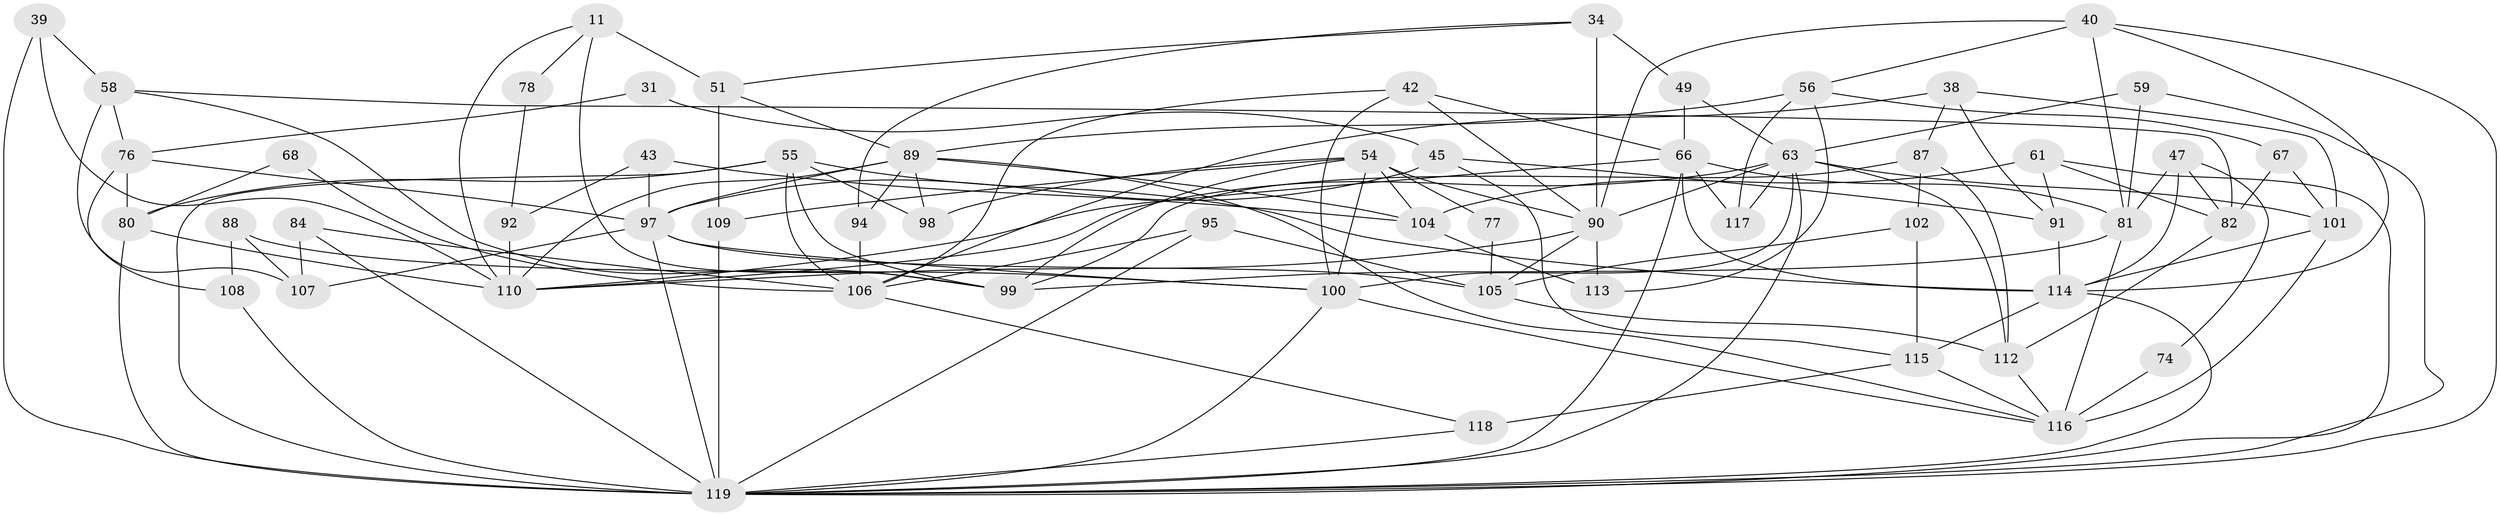 // original degree distribution, {4: 0.2857142857142857, 2: 0.13445378151260504, 3: 0.2605042016806723, 5: 0.19327731092436976, 6: 0.08403361344537816, 7: 0.03361344537815126, 12: 0.008403361344537815}
// Generated by graph-tools (version 1.1) at 2025/52/03/09/25 04:52:16]
// undirected, 59 vertices, 140 edges
graph export_dot {
graph [start="1"]
  node [color=gray90,style=filled];
  11;
  31;
  34;
  38;
  39;
  40;
  42 [super="+41"];
  43 [super="+4"];
  45;
  47;
  49 [super="+28"];
  51 [super="+13"];
  54 [super="+12+23"];
  55 [super="+22"];
  56 [super="+6"];
  58 [super="+33"];
  59 [super="+52"];
  61;
  63;
  66 [super="+36"];
  67 [super="+30"];
  68;
  74;
  76 [super="+53"];
  77;
  78;
  80 [super="+19+48"];
  81 [super="+8"];
  82;
  84;
  87;
  88 [super="+44"];
  89 [super="+83"];
  90 [super="+14+73"];
  91 [super="+27"];
  92;
  94 [super="+46"];
  95;
  97 [super="+20+62+70"];
  98 [super="+3"];
  99 [super="+2+29"];
  100 [super="+5+64"];
  101 [super="+71"];
  102;
  104 [super="+15+65"];
  105;
  106 [super="+50"];
  107;
  108;
  109;
  110 [super="+79+85"];
  112;
  113 [super="+60"];
  114 [super="+96"];
  115 [super="+93"];
  116 [super="+57+103"];
  117;
  118 [super="+86"];
  119 [super="+111+24+75"];
  11 -- 51 [weight=2];
  11 -- 110;
  11 -- 78;
  11 -- 99;
  31 -- 45;
  31 -- 76;
  34 -- 49 [weight=2];
  34 -- 51;
  34 -- 90;
  34 -- 94;
  38 -- 87;
  38 -- 106;
  38 -- 101;
  38 -- 91;
  39 -- 58;
  39 -- 119;
  39 -- 110;
  40 -- 81;
  40 -- 56;
  40 -- 119;
  40 -- 90;
  40 -- 114;
  42 -- 66;
  42 -- 90;
  42 -- 100;
  42 -- 106;
  43 -- 92 [weight=2];
  43 -- 104 [weight=2];
  43 -- 97 [weight=2];
  45 -- 91;
  45 -- 97 [weight=2];
  45 -- 115;
  47 -- 81;
  47 -- 114;
  47 -- 74;
  47 -- 82;
  49 -- 63;
  49 -- 66;
  51 -- 89;
  51 -- 109;
  54 -- 90;
  54 -- 98;
  54 -- 99;
  54 -- 109;
  54 -- 104 [weight=2];
  54 -- 100 [weight=3];
  54 -- 77;
  55 -- 80;
  55 -- 99 [weight=2];
  55 -- 98;
  55 -- 106 [weight=2];
  55 -- 119;
  55 -- 114;
  56 -- 117 [weight=2];
  56 -- 67;
  56 -- 113;
  56 -- 89;
  58 -- 99;
  58 -- 107 [weight=2];
  58 -- 82;
  58 -- 76;
  59 -- 63;
  59 -- 81;
  59 -- 119;
  61 -- 82;
  61 -- 91;
  61 -- 104;
  61 -- 119;
  63 -- 101 [weight=2];
  63 -- 112;
  63 -- 117;
  63 -- 119;
  63 -- 90 [weight=3];
  63 -- 100;
  63 -- 110;
  66 -- 114 [weight=2];
  66 -- 110;
  66 -- 81;
  66 -- 117;
  66 -- 119;
  67 -- 82;
  67 -- 101;
  68 -- 80;
  68 -- 106;
  74 -- 116;
  76 -- 80 [weight=2];
  76 -- 108;
  76 -- 97;
  77 -- 105;
  78 -- 92;
  80 -- 119 [weight=2];
  80 -- 110 [weight=3];
  81 -- 99 [weight=2];
  81 -- 116;
  82 -- 112;
  84 -- 107;
  84 -- 106;
  84 -- 119;
  87 -- 112;
  87 -- 102;
  87 -- 99;
  88 -- 108 [weight=2];
  88 -- 107;
  88 -- 100;
  89 -- 104;
  89 -- 110 [weight=2];
  89 -- 97;
  89 -- 98;
  89 -- 94;
  89 -- 116;
  90 -- 105;
  90 -- 110;
  90 -- 113;
  91 -- 114 [weight=3];
  92 -- 110;
  94 -- 106;
  95 -- 105;
  95 -- 119 [weight=2];
  95 -- 106;
  97 -- 119 [weight=3];
  97 -- 100 [weight=2];
  97 -- 107;
  97 -- 105;
  100 -- 119;
  100 -- 116;
  101 -- 116 [weight=2];
  101 -- 114;
  102 -- 105;
  102 -- 115;
  104 -- 113 [weight=2];
  105 -- 112;
  106 -- 118;
  108 -- 119 [weight=2];
  109 -- 119;
  112 -- 116;
  114 -- 119;
  114 -- 115 [weight=2];
  115 -- 118 [weight=2];
  115 -- 116;
  118 -- 119;
}
